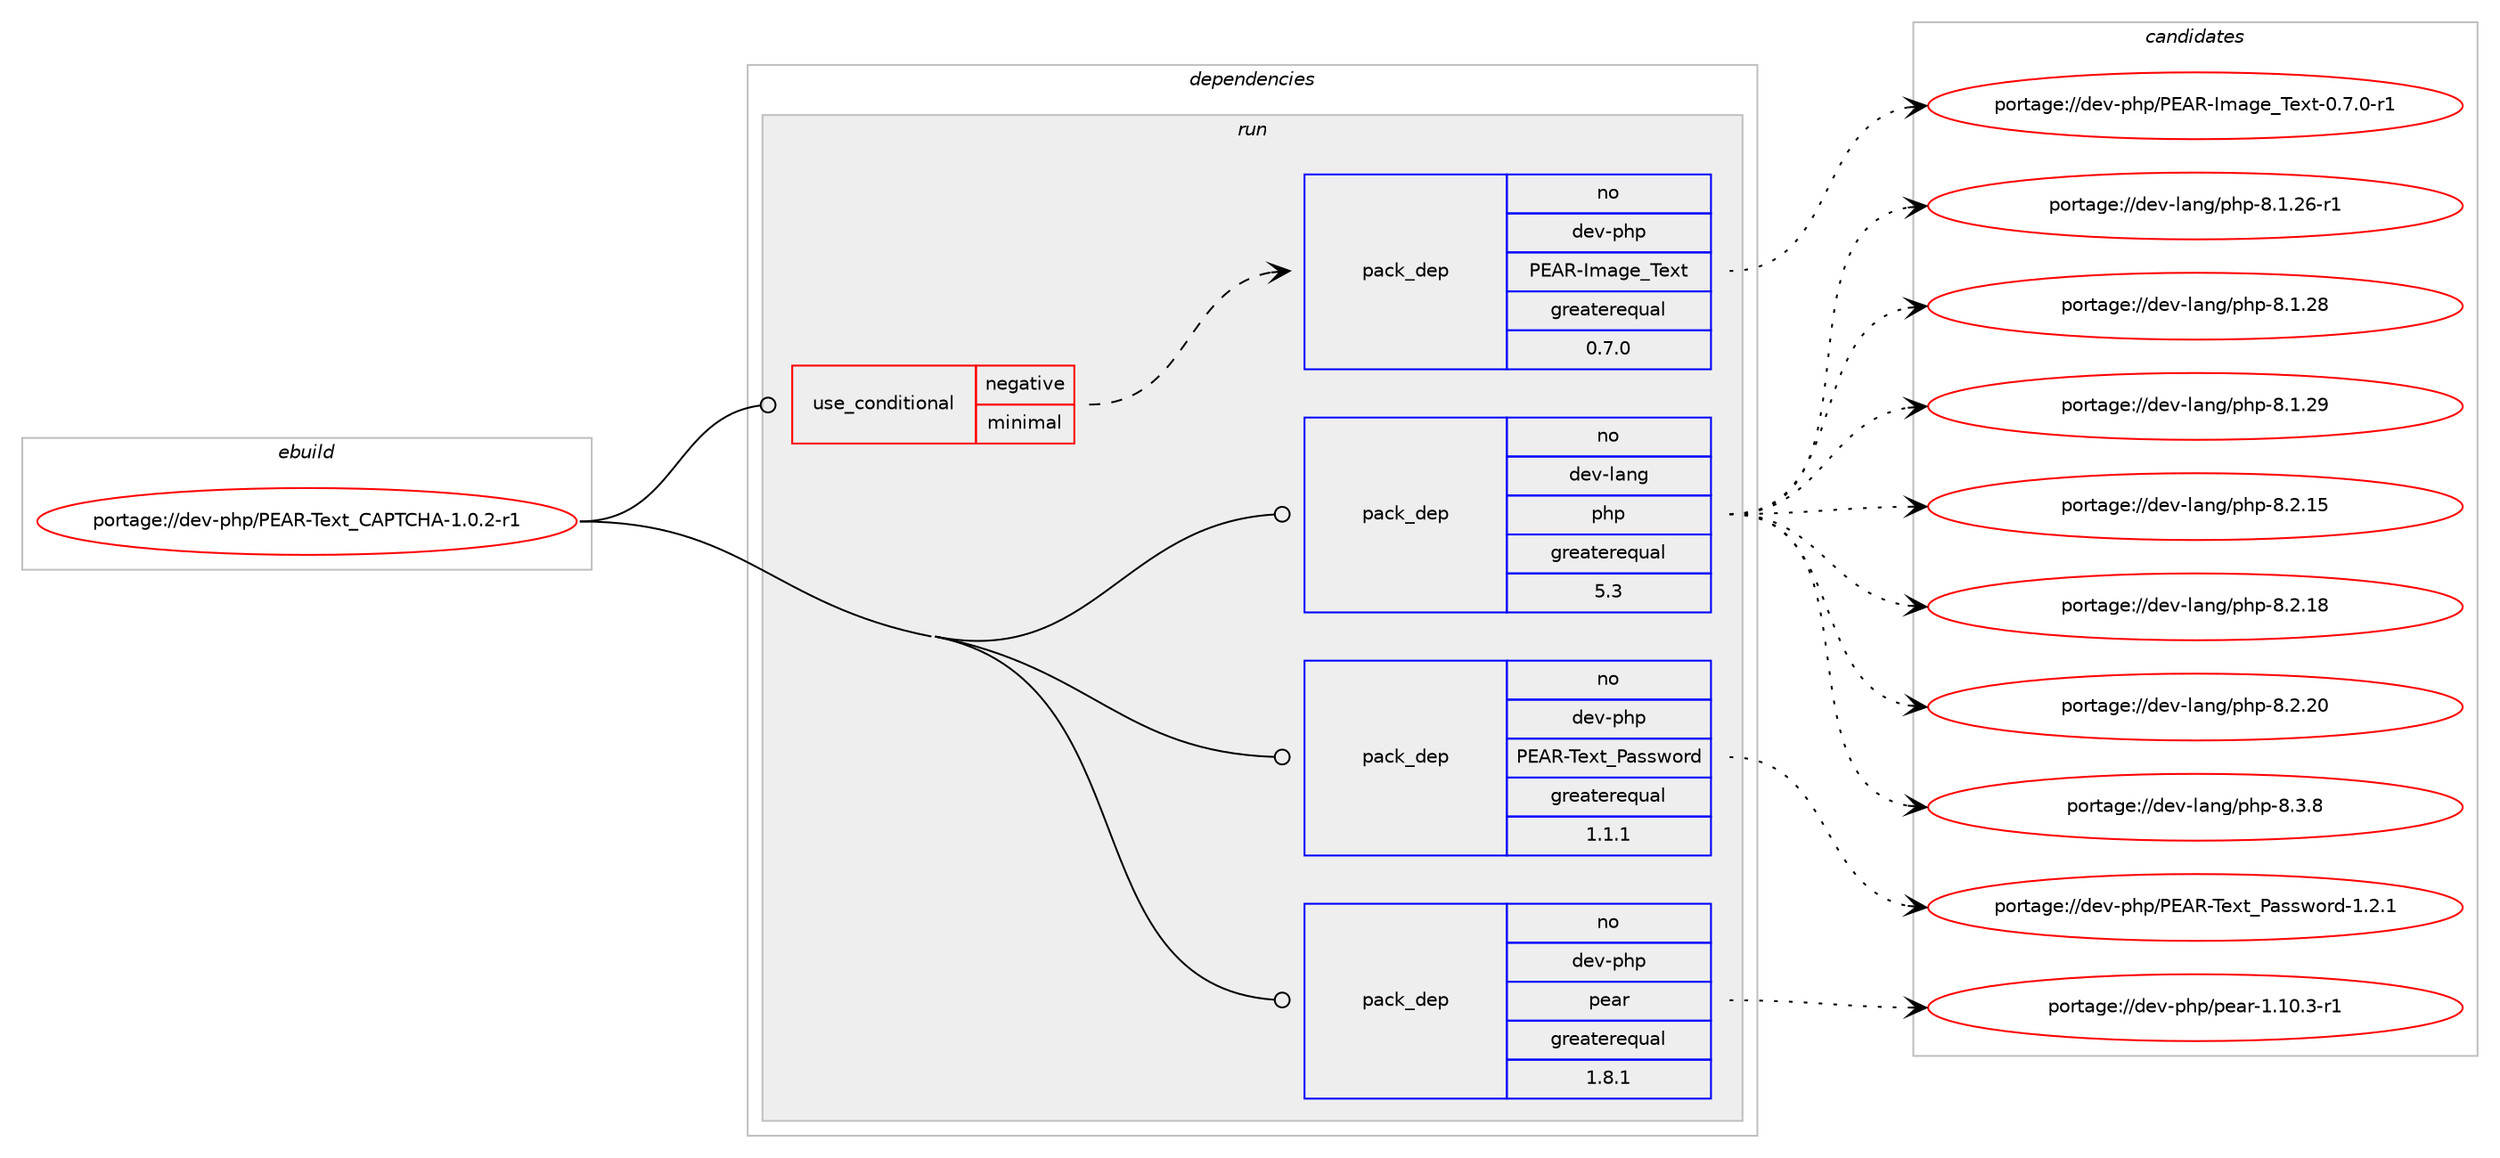 digraph prolog {

# *************
# Graph options
# *************

newrank=true;
concentrate=true;
compound=true;
graph [rankdir=LR,fontname=Helvetica,fontsize=10,ranksep=1.5];#, ranksep=2.5, nodesep=0.2];
edge  [arrowhead=vee];
node  [fontname=Helvetica,fontsize=10];

# **********
# The ebuild
# **********

subgraph cluster_leftcol {
color=gray;
rank=same;
label=<<i>ebuild</i>>;
id [label="portage://dev-php/PEAR-Text_CAPTCHA-1.0.2-r1", color=red, width=4, href="../dev-php/PEAR-Text_CAPTCHA-1.0.2-r1.svg"];
}

# ****************
# The dependencies
# ****************

subgraph cluster_midcol {
color=gray;
label=<<i>dependencies</i>>;
subgraph cluster_compile {
fillcolor="#eeeeee";
style=filled;
label=<<i>compile</i>>;
}
subgraph cluster_compileandrun {
fillcolor="#eeeeee";
style=filled;
label=<<i>compile and run</i>>;
}
subgraph cluster_run {
fillcolor="#eeeeee";
style=filled;
label=<<i>run</i>>;
subgraph cond29218 {
dependency70093 [label=<<TABLE BORDER="0" CELLBORDER="1" CELLSPACING="0" CELLPADDING="4"><TR><TD ROWSPAN="3" CELLPADDING="10">use_conditional</TD></TR><TR><TD>negative</TD></TR><TR><TD>minimal</TD></TR></TABLE>>, shape=none, color=red];
# *** BEGIN UNKNOWN DEPENDENCY TYPE (TODO) ***
# dependency70093 -> package_dependency(portage://dev-php/PEAR-Text_CAPTCHA-1.0.2-r1,run,no,dev-php,PEAR-Numbers_Words,none,[,,],[],[])
# *** END UNKNOWN DEPENDENCY TYPE (TODO) ***

# *** BEGIN UNKNOWN DEPENDENCY TYPE (TODO) ***
# dependency70093 -> package_dependency(portage://dev-php/PEAR-Text_CAPTCHA-1.0.2-r1,run,no,dev-php,PEAR-Text_Figlet,none,[,,],[],[])
# *** END UNKNOWN DEPENDENCY TYPE (TODO) ***

subgraph pack39675 {
dependency70094 [label=<<TABLE BORDER="0" CELLBORDER="1" CELLSPACING="0" CELLPADDING="4" WIDTH="220"><TR><TD ROWSPAN="6" CELLPADDING="30">pack_dep</TD></TR><TR><TD WIDTH="110">no</TD></TR><TR><TD>dev-php</TD></TR><TR><TD>PEAR-Image_Text</TD></TR><TR><TD>greaterequal</TD></TR><TR><TD>0.7.0</TD></TR></TABLE>>, shape=none, color=blue];
}
dependency70093:e -> dependency70094:w [weight=20,style="dashed",arrowhead="vee"];
}
id:e -> dependency70093:w [weight=20,style="solid",arrowhead="odot"];
subgraph pack39676 {
dependency70095 [label=<<TABLE BORDER="0" CELLBORDER="1" CELLSPACING="0" CELLPADDING="4" WIDTH="220"><TR><TD ROWSPAN="6" CELLPADDING="30">pack_dep</TD></TR><TR><TD WIDTH="110">no</TD></TR><TR><TD>dev-lang</TD></TR><TR><TD>php</TD></TR><TR><TD>greaterequal</TD></TR><TR><TD>5.3</TD></TR></TABLE>>, shape=none, color=blue];
}
id:e -> dependency70095:w [weight=20,style="solid",arrowhead="odot"];
# *** BEGIN UNKNOWN DEPENDENCY TYPE (TODO) ***
# id -> package_dependency(portage://dev-php/PEAR-Text_CAPTCHA-1.0.2-r1,run,no,dev-php,PEAR-PEAR,none,[,,],[],[])
# *** END UNKNOWN DEPENDENCY TYPE (TODO) ***

subgraph pack39677 {
dependency70096 [label=<<TABLE BORDER="0" CELLBORDER="1" CELLSPACING="0" CELLPADDING="4" WIDTH="220"><TR><TD ROWSPAN="6" CELLPADDING="30">pack_dep</TD></TR><TR><TD WIDTH="110">no</TD></TR><TR><TD>dev-php</TD></TR><TR><TD>PEAR-Text_Password</TD></TR><TR><TD>greaterequal</TD></TR><TR><TD>1.1.1</TD></TR></TABLE>>, shape=none, color=blue];
}
id:e -> dependency70096:w [weight=20,style="solid",arrowhead="odot"];
subgraph pack39678 {
dependency70097 [label=<<TABLE BORDER="0" CELLBORDER="1" CELLSPACING="0" CELLPADDING="4" WIDTH="220"><TR><TD ROWSPAN="6" CELLPADDING="30">pack_dep</TD></TR><TR><TD WIDTH="110">no</TD></TR><TR><TD>dev-php</TD></TR><TR><TD>pear</TD></TR><TR><TD>greaterequal</TD></TR><TR><TD>1.8.1</TD></TR></TABLE>>, shape=none, color=blue];
}
id:e -> dependency70097:w [weight=20,style="solid",arrowhead="odot"];
}
}

# **************
# The candidates
# **************

subgraph cluster_choices {
rank=same;
color=gray;
label=<<i>candidates</i>>;

subgraph choice39675 {
color=black;
nodesep=1;
choice10010111845112104112478069658245731099710310195841011201164548465546484511449 [label="portage://dev-php/PEAR-Image_Text-0.7.0-r1", color=red, width=4,href="../dev-php/PEAR-Image_Text-0.7.0-r1.svg"];
dependency70094:e -> choice10010111845112104112478069658245731099710310195841011201164548465546484511449:w [style=dotted,weight="100"];
}
subgraph choice39676 {
color=black;
nodesep=1;
choice100101118451089711010347112104112455646494650544511449 [label="portage://dev-lang/php-8.1.26-r1", color=red, width=4,href="../dev-lang/php-8.1.26-r1.svg"];
choice10010111845108971101034711210411245564649465056 [label="portage://dev-lang/php-8.1.28", color=red, width=4,href="../dev-lang/php-8.1.28.svg"];
choice10010111845108971101034711210411245564649465057 [label="portage://dev-lang/php-8.1.29", color=red, width=4,href="../dev-lang/php-8.1.29.svg"];
choice10010111845108971101034711210411245564650464953 [label="portage://dev-lang/php-8.2.15", color=red, width=4,href="../dev-lang/php-8.2.15.svg"];
choice10010111845108971101034711210411245564650464956 [label="portage://dev-lang/php-8.2.18", color=red, width=4,href="../dev-lang/php-8.2.18.svg"];
choice10010111845108971101034711210411245564650465048 [label="portage://dev-lang/php-8.2.20", color=red, width=4,href="../dev-lang/php-8.2.20.svg"];
choice100101118451089711010347112104112455646514656 [label="portage://dev-lang/php-8.3.8", color=red, width=4,href="../dev-lang/php-8.3.8.svg"];
dependency70095:e -> choice100101118451089711010347112104112455646494650544511449:w [style=dotted,weight="100"];
dependency70095:e -> choice10010111845108971101034711210411245564649465056:w [style=dotted,weight="100"];
dependency70095:e -> choice10010111845108971101034711210411245564649465057:w [style=dotted,weight="100"];
dependency70095:e -> choice10010111845108971101034711210411245564650464953:w [style=dotted,weight="100"];
dependency70095:e -> choice10010111845108971101034711210411245564650464956:w [style=dotted,weight="100"];
dependency70095:e -> choice10010111845108971101034711210411245564650465048:w [style=dotted,weight="100"];
dependency70095:e -> choice100101118451089711010347112104112455646514656:w [style=dotted,weight="100"];
}
subgraph choice39677 {
color=black;
nodesep=1;
choice1001011184511210411247806965824584101120116958097115115119111114100454946504649 [label="portage://dev-php/PEAR-Text_Password-1.2.1", color=red, width=4,href="../dev-php/PEAR-Text_Password-1.2.1.svg"];
dependency70096:e -> choice1001011184511210411247806965824584101120116958097115115119111114100454946504649:w [style=dotted,weight="100"];
}
subgraph choice39678 {
color=black;
nodesep=1;
choice100101118451121041124711210197114454946494846514511449 [label="portage://dev-php/pear-1.10.3-r1", color=red, width=4,href="../dev-php/pear-1.10.3-r1.svg"];
dependency70097:e -> choice100101118451121041124711210197114454946494846514511449:w [style=dotted,weight="100"];
}
}

}
